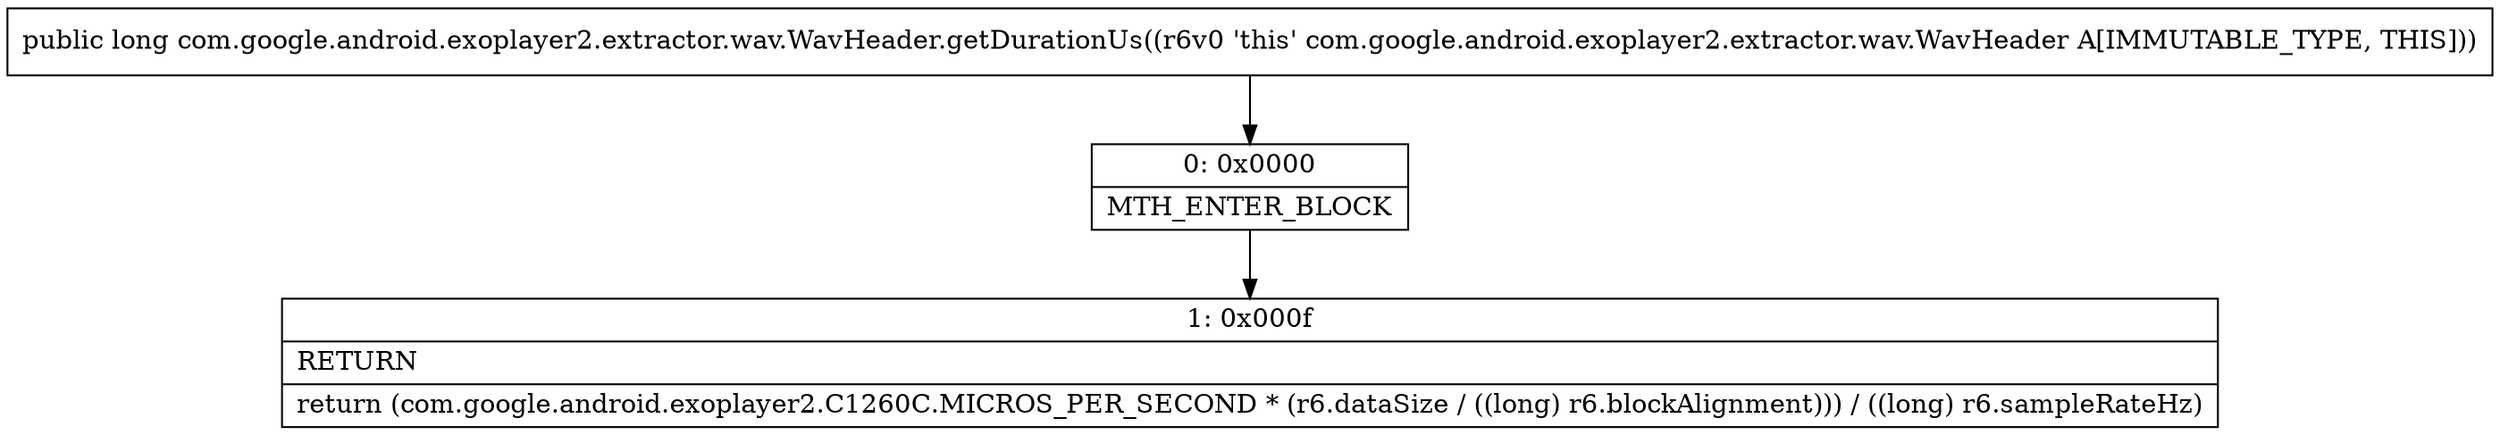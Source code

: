 digraph "CFG forcom.google.android.exoplayer2.extractor.wav.WavHeader.getDurationUs()J" {
Node_0 [shape=record,label="{0\:\ 0x0000|MTH_ENTER_BLOCK\l}"];
Node_1 [shape=record,label="{1\:\ 0x000f|RETURN\l|return (com.google.android.exoplayer2.C1260C.MICROS_PER_SECOND * (r6.dataSize \/ ((long) r6.blockAlignment))) \/ ((long) r6.sampleRateHz)\l}"];
MethodNode[shape=record,label="{public long com.google.android.exoplayer2.extractor.wav.WavHeader.getDurationUs((r6v0 'this' com.google.android.exoplayer2.extractor.wav.WavHeader A[IMMUTABLE_TYPE, THIS])) }"];
MethodNode -> Node_0;
Node_0 -> Node_1;
}

